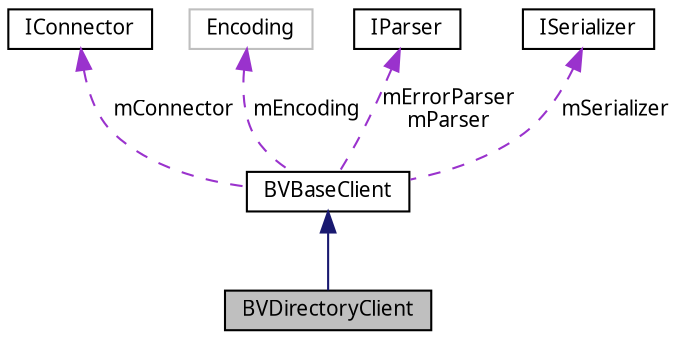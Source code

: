 digraph G
{
  bgcolor="transparent";
  edge [fontname="FreeSans.ttf",fontsize="10",labelfontname="FreeSans.ttf",labelfontsize="10"];
  node [fontname="FreeSans.ttf",fontsize="10",shape=record];
  Node1 [label="BVDirectoryClient",height=0.2,width=0.4,color="black", fillcolor="grey75", style="filled" fontcolor="black"];
  Node2 -> Node1 [dir=back,color="midnightblue",fontsize="10",style="solid",fontname="FreeSans.ttf"];
  Node2 [label="BVBaseClient",height=0.2,width=0.4,color="black",URL="$classcom_1_1bluevia_1_1android_1_1commons_1_1client_1_1_b_v_base_client.html"];
  Node3 -> Node2 [dir=back,color="darkorchid3",fontsize="10",style="dashed",label="mConnector",fontname="FreeSans.ttf"];
  Node3 [label="IConnector",height=0.2,width=0.4,color="black",URL="$interfacecom_1_1bluevia_1_1android_1_1commons_1_1connector_1_1_i_connector.html"];
  Node4 -> Node2 [dir=back,color="darkorchid3",fontsize="10",style="dashed",label="mEncoding",fontname="FreeSans.ttf"];
  Node4 [label="Encoding",height=0.2,width=0.4,color="grey75"];
  Node5 -> Node2 [dir=back,color="darkorchid3",fontsize="10",style="dashed",label="mErrorParser\nmParser",fontname="FreeSans.ttf"];
  Node5 [label="IParser",height=0.2,width=0.4,color="black",URL="$interfacecom_1_1bluevia_1_1android_1_1commons_1_1parser_1_1_i_parser.html"];
  Node6 -> Node2 [dir=back,color="darkorchid3",fontsize="10",style="dashed",label="mSerializer",fontname="FreeSans.ttf"];
  Node6 [label="ISerializer",height=0.2,width=0.4,color="black",URL="$interfacecom_1_1bluevia_1_1android_1_1commons_1_1parser_1_1_i_serializer.html"];
}
